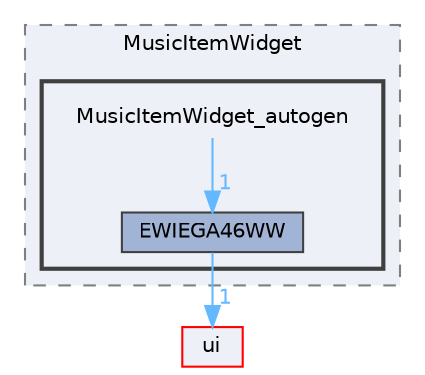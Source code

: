 digraph "MusicItemWidget_autogen"
{
 // LATEX_PDF_SIZE
  bgcolor="transparent";
  edge [fontname=Helvetica,fontsize=10,labelfontname=Helvetica,labelfontsize=10];
  node [fontname=Helvetica,fontsize=10,shape=box,height=0.2,width=0.4];
  compound=true
  subgraph clusterdir_1c3893e2faf617bf4f361792ca4c4e26 {
    graph [ bgcolor="#edf0f7", pencolor="grey50", label="MusicItemWidget", fontname=Helvetica,fontsize=10 style="filled,dashed", URL="dir_1c3893e2faf617bf4f361792ca4c4e26.html",tooltip=""]
  subgraph clusterdir_b03652d20bddab0913274f648f1e5b5c {
    graph [ bgcolor="#edf0f7", pencolor="grey25", label="", fontname=Helvetica,fontsize=10 style="filled,bold", URL="dir_b03652d20bddab0913274f648f1e5b5c.html",tooltip=""]
    dir_b03652d20bddab0913274f648f1e5b5c [shape=plaintext, label="MusicItemWidget_autogen"];
  dir_eb2323121bb735c7e5bc35bf0571e177 [label="EWIEGA46WW", fillcolor="#a2b4d6", color="grey25", style="filled", URL="dir_eb2323121bb735c7e5bc35bf0571e177.html",tooltip=""];
  }
  }
  dir_1788f8309b1a812dcb800a185471cf6c [label="ui", fillcolor="#edf0f7", color="red", style="filled", URL="dir_1788f8309b1a812dcb800a185471cf6c.html",tooltip=""];
  dir_b03652d20bddab0913274f648f1e5b5c->dir_eb2323121bb735c7e5bc35bf0571e177 [headlabel="1", labeldistance=1.5 headhref="dir_000210_000110.html" href="dir_000210_000110.html" color="steelblue1" fontcolor="steelblue1"];
  dir_eb2323121bb735c7e5bc35bf0571e177->dir_1788f8309b1a812dcb800a185471cf6c [headlabel="1", labeldistance=1.5 headhref="dir_000110_000351.html" href="dir_000110_000351.html" color="steelblue1" fontcolor="steelblue1"];
}
